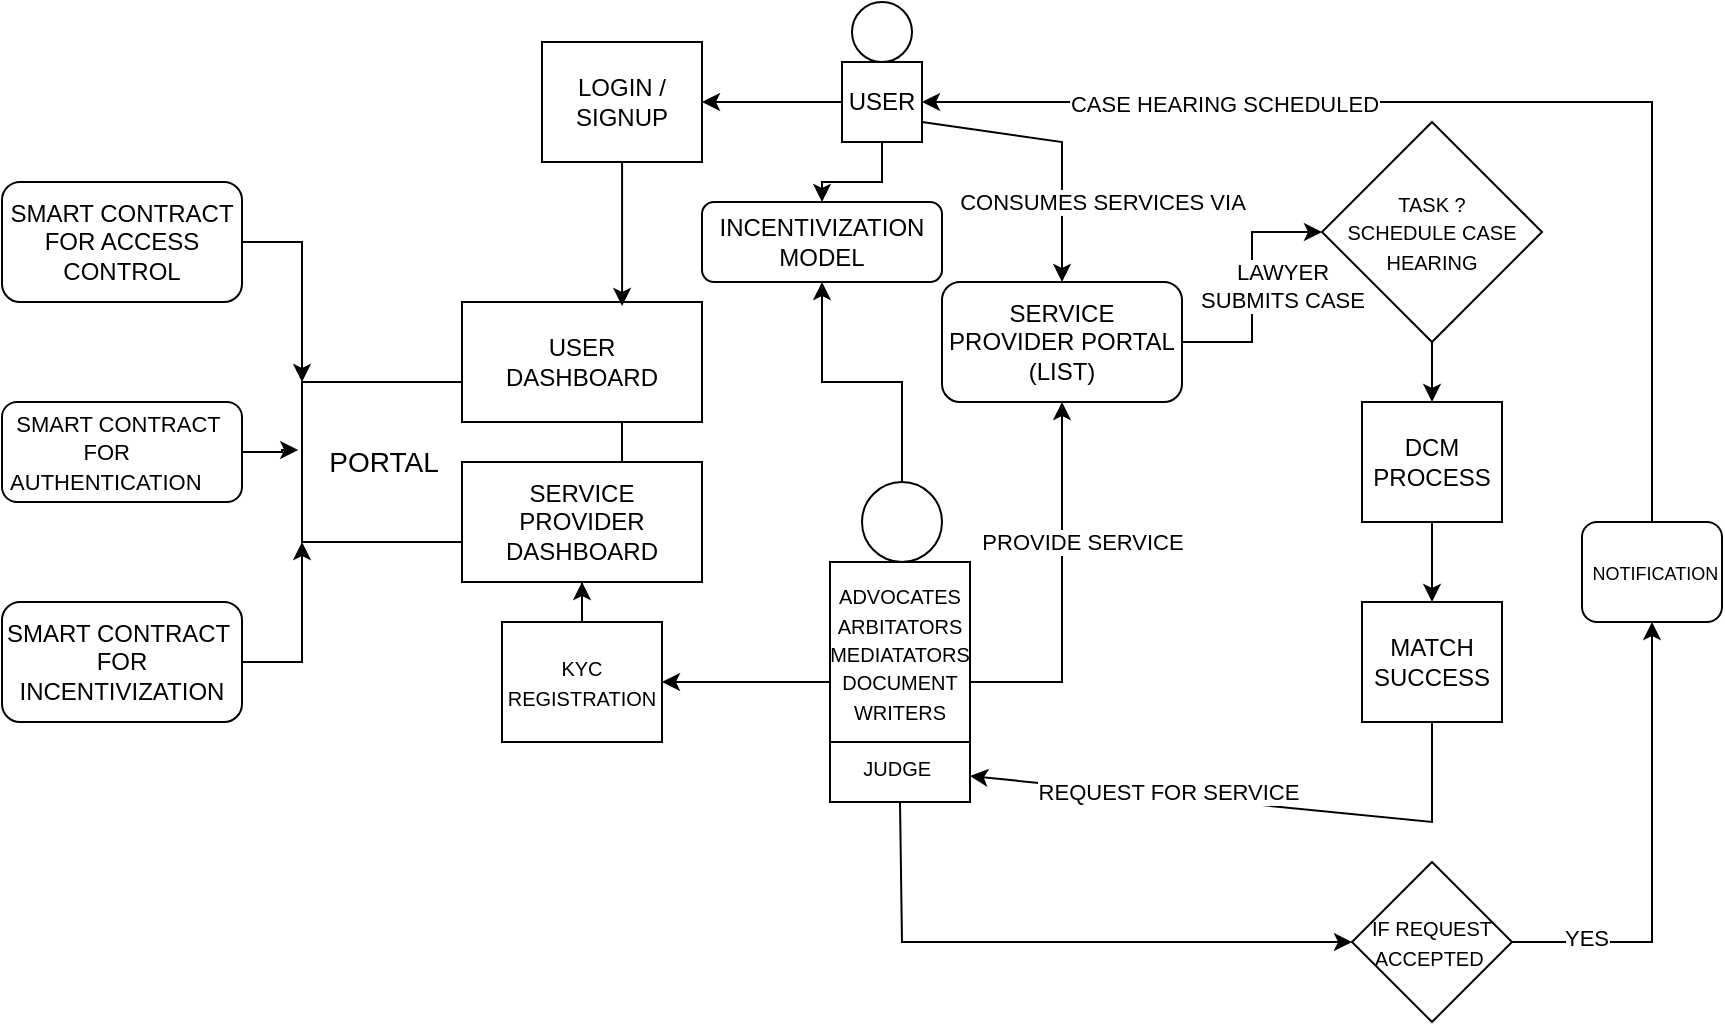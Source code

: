 <mxfile version="21.7.4" type="github">
  <diagram name="Page-1" id="g-eU_zQpK4Jmi0CYvKia">
    <mxGraphModel dx="2122" dy="647" grid="1" gridSize="10" guides="1" tooltips="1" connect="1" arrows="1" fold="1" page="1" pageScale="1" pageWidth="827" pageHeight="1169" math="0" shadow="0">
      <root>
        <mxCell id="0" />
        <mxCell id="1" parent="0" />
        <mxCell id="zGSTSEzs4RvEDAc3bm8E-2" value="&lt;div style=&quot;&quot;&gt;&lt;font style=&quot;font-size: 14px;&quot;&gt;&amp;nbsp; &amp;nbsp;PORTAL&lt;/font&gt;&lt;/div&gt;" style="rounded=0;whiteSpace=wrap;html=1;align=left;" vertex="1" parent="1">
          <mxGeometry x="80" y="200" width="160" height="80" as="geometry" />
        </mxCell>
        <mxCell id="zGSTSEzs4RvEDAc3bm8E-3" value="SERVICE PROVIDER DASHBOARD" style="rounded=0;whiteSpace=wrap;html=1;" vertex="1" parent="1">
          <mxGeometry x="160" y="240" width="120" height="60" as="geometry" />
        </mxCell>
        <mxCell id="zGSTSEzs4RvEDAc3bm8E-4" value="USER &lt;br&gt;DASHBOARD" style="rounded=0;whiteSpace=wrap;html=1;" vertex="1" parent="1">
          <mxGeometry x="160" y="160" width="120" height="60" as="geometry" />
        </mxCell>
        <mxCell id="zGSTSEzs4RvEDAc3bm8E-24" style="edgeStyle=orthogonalEdgeStyle;rounded=0;orthogonalLoop=1;jettySize=auto;html=1;entryX=0.667;entryY=0.033;entryDx=0;entryDy=0;entryPerimeter=0;" edge="1" parent="1" source="zGSTSEzs4RvEDAc3bm8E-5" target="zGSTSEzs4RvEDAc3bm8E-4">
          <mxGeometry relative="1" as="geometry" />
        </mxCell>
        <mxCell id="zGSTSEzs4RvEDAc3bm8E-5" value="LOGIN / SIGNUP" style="rounded=0;whiteSpace=wrap;html=1;" vertex="1" parent="1">
          <mxGeometry x="200" y="30" width="80" height="60" as="geometry" />
        </mxCell>
        <mxCell id="zGSTSEzs4RvEDAc3bm8E-53" value="" style="edgeStyle=orthogonalEdgeStyle;rounded=0;orthogonalLoop=1;jettySize=auto;html=1;" edge="1" parent="1" source="zGSTSEzs4RvEDAc3bm8E-6" target="zGSTSEzs4RvEDAc3bm8E-3">
          <mxGeometry relative="1" as="geometry" />
        </mxCell>
        <mxCell id="zGSTSEzs4RvEDAc3bm8E-6" value="&lt;font style=&quot;font-size: 10px;&quot;&gt;KYC REGISTRATION&lt;/font&gt;" style="rounded=0;whiteSpace=wrap;html=1;" vertex="1" parent="1">
          <mxGeometry x="180" y="320" width="80" height="60" as="geometry" />
        </mxCell>
        <mxCell id="zGSTSEzs4RvEDAc3bm8E-52" value="" style="edgeStyle=orthogonalEdgeStyle;rounded=0;orthogonalLoop=1;jettySize=auto;html=1;" edge="1" parent="1" source="zGSTSEzs4RvEDAc3bm8E-7" target="zGSTSEzs4RvEDAc3bm8E-6">
          <mxGeometry relative="1" as="geometry" />
        </mxCell>
        <mxCell id="zGSTSEzs4RvEDAc3bm8E-7" value="&lt;font style=&quot;font-size: 10px;&quot;&gt;ADVOCATES&lt;br&gt;ARBITATORS&lt;br&gt;MEDIATATORS&lt;br&gt;DOCUMENT WRITERS&lt;br&gt;&lt;br&gt;JUDGE&amp;nbsp;&lt;/font&gt;" style="rounded=0;whiteSpace=wrap;html=1;" vertex="1" parent="1">
          <mxGeometry x="344" y="290" width="70" height="120" as="geometry" />
        </mxCell>
        <mxCell id="zGSTSEzs4RvEDAc3bm8E-25" value="" style="edgeStyle=orthogonalEdgeStyle;rounded=0;orthogonalLoop=1;jettySize=auto;html=1;" edge="1" parent="1" source="zGSTSEzs4RvEDAc3bm8E-8" target="zGSTSEzs4RvEDAc3bm8E-5">
          <mxGeometry relative="1" as="geometry" />
        </mxCell>
        <mxCell id="zGSTSEzs4RvEDAc3bm8E-44" value="" style="edgeStyle=orthogonalEdgeStyle;rounded=0;orthogonalLoop=1;jettySize=auto;html=1;" edge="1" parent="1" source="zGSTSEzs4RvEDAc3bm8E-8" target="zGSTSEzs4RvEDAc3bm8E-41">
          <mxGeometry relative="1" as="geometry" />
        </mxCell>
        <mxCell id="zGSTSEzs4RvEDAc3bm8E-8" value="USER" style="rounded=0;whiteSpace=wrap;html=1;" vertex="1" parent="1">
          <mxGeometry x="350" y="40" width="40" height="40" as="geometry" />
        </mxCell>
        <mxCell id="zGSTSEzs4RvEDAc3bm8E-45" value="" style="edgeStyle=orthogonalEdgeStyle;rounded=0;orthogonalLoop=1;jettySize=auto;html=1;entryX=0.5;entryY=1;entryDx=0;entryDy=0;" edge="1" parent="1" source="zGSTSEzs4RvEDAc3bm8E-9" target="zGSTSEzs4RvEDAc3bm8E-41">
          <mxGeometry relative="1" as="geometry" />
        </mxCell>
        <mxCell id="zGSTSEzs4RvEDAc3bm8E-9" value="" style="ellipse;whiteSpace=wrap;html=1;aspect=fixed;" vertex="1" parent="1">
          <mxGeometry x="360" y="250" width="40" height="40" as="geometry" />
        </mxCell>
        <mxCell id="zGSTSEzs4RvEDAc3bm8E-10" value="" style="ellipse;whiteSpace=wrap;html=1;aspect=fixed;" vertex="1" parent="1">
          <mxGeometry x="355" y="10" width="30" height="30" as="geometry" />
        </mxCell>
        <mxCell id="zGSTSEzs4RvEDAc3bm8E-38" value="" style="edgeStyle=orthogonalEdgeStyle;rounded=0;orthogonalLoop=1;jettySize=auto;html=1;entryX=0;entryY=0.5;entryDx=0;entryDy=0;" edge="1" parent="1" source="zGSTSEzs4RvEDAc3bm8E-12" target="zGSTSEzs4RvEDAc3bm8E-13">
          <mxGeometry relative="1" as="geometry" />
        </mxCell>
        <mxCell id="zGSTSEzs4RvEDAc3bm8E-57" value="LAWYER &lt;br&gt;SUBMITS CASE" style="edgeLabel;html=1;align=center;verticalAlign=middle;resizable=0;points=[];" vertex="1" connectable="0" parent="zGSTSEzs4RvEDAc3bm8E-38">
          <mxGeometry x="0.008" y="-1" relative="1" as="geometry">
            <mxPoint x="14" as="offset" />
          </mxGeometry>
        </mxCell>
        <mxCell id="zGSTSEzs4RvEDAc3bm8E-60" value="" style="edgeStyle=orthogonalEdgeStyle;rounded=0;orthogonalLoop=1;jettySize=auto;html=1;exitX=1;exitY=0.5;exitDx=0;exitDy=0;entryX=0.5;entryY=1;entryDx=0;entryDy=0;" edge="1" parent="1" source="zGSTSEzs4RvEDAc3bm8E-7" target="zGSTSEzs4RvEDAc3bm8E-12">
          <mxGeometry relative="1" as="geometry">
            <mxPoint x="510" y="250" as="targetPoint" />
            <Array as="points">
              <mxPoint x="460" y="350" />
            </Array>
          </mxGeometry>
        </mxCell>
        <mxCell id="zGSTSEzs4RvEDAc3bm8E-61" value="PROVIDE SERVICE" style="edgeLabel;html=1;align=center;verticalAlign=middle;resizable=0;points=[];" vertex="1" connectable="0" parent="zGSTSEzs4RvEDAc3bm8E-60">
          <mxGeometry x="0.161" y="-4" relative="1" as="geometry">
            <mxPoint x="6" y="-8" as="offset" />
          </mxGeometry>
        </mxCell>
        <mxCell id="zGSTSEzs4RvEDAc3bm8E-12" value="SERVICE PROVIDER PORTAL (LIST)" style="rounded=1;whiteSpace=wrap;html=1;" vertex="1" parent="1">
          <mxGeometry x="400" y="150" width="120" height="60" as="geometry" />
        </mxCell>
        <mxCell id="zGSTSEzs4RvEDAc3bm8E-39" value="" style="edgeStyle=orthogonalEdgeStyle;rounded=0;orthogonalLoop=1;jettySize=auto;html=1;" edge="1" parent="1" source="zGSTSEzs4RvEDAc3bm8E-13" target="zGSTSEzs4RvEDAc3bm8E-16">
          <mxGeometry relative="1" as="geometry" />
        </mxCell>
        <mxCell id="zGSTSEzs4RvEDAc3bm8E-13" value="&lt;font style=&quot;font-size: 10px;&quot;&gt;TASK ? &lt;br&gt;SCHEDULE CASE HEARING&lt;/font&gt;" style="rhombus;whiteSpace=wrap;html=1;" vertex="1" parent="1">
          <mxGeometry x="590" y="70" width="110" height="110" as="geometry" />
        </mxCell>
        <mxCell id="zGSTSEzs4RvEDAc3bm8E-40" value="" style="edgeStyle=orthogonalEdgeStyle;rounded=0;orthogonalLoop=1;jettySize=auto;html=1;" edge="1" parent="1" source="zGSTSEzs4RvEDAc3bm8E-16" target="zGSTSEzs4RvEDAc3bm8E-17">
          <mxGeometry relative="1" as="geometry" />
        </mxCell>
        <mxCell id="zGSTSEzs4RvEDAc3bm8E-16" value="&lt;span style=&quot;white-space: pre;&quot;&gt;DCM&lt;br/&gt;PROCESS&lt;br&gt;&lt;/span&gt;" style="rounded=0;whiteSpace=wrap;html=1;align=center;" vertex="1" parent="1">
          <mxGeometry x="610" y="210" width="70" height="60" as="geometry" />
        </mxCell>
        <mxCell id="zGSTSEzs4RvEDAc3bm8E-17" value="MATCH SUCCESS" style="rounded=0;whiteSpace=wrap;html=1;" vertex="1" parent="1">
          <mxGeometry x="610" y="310" width="70" height="60" as="geometry" />
        </mxCell>
        <mxCell id="zGSTSEzs4RvEDAc3bm8E-20" value="&lt;font style=&quot;font-size: 10px;&quot;&gt;IF REQUEST ACCEPTED&amp;nbsp;&lt;/font&gt;" style="rhombus;whiteSpace=wrap;html=1;" vertex="1" parent="1">
          <mxGeometry x="605" y="440" width="80" height="80" as="geometry" />
        </mxCell>
        <mxCell id="zGSTSEzs4RvEDAc3bm8E-21" value="&amp;nbsp;&lt;font style=&quot;font-size: 9px;&quot;&gt;NOTIFICATION&lt;/font&gt;" style="rounded=1;whiteSpace=wrap;html=1;" vertex="1" parent="1">
          <mxGeometry x="720" y="270" width="70" height="50" as="geometry" />
        </mxCell>
        <mxCell id="zGSTSEzs4RvEDAc3bm8E-22" value="" style="endArrow=none;html=1;rounded=0;entryX=1;entryY=0.75;entryDx=0;entryDy=0;exitX=0;exitY=0.75;exitDx=0;exitDy=0;" edge="1" parent="1" source="zGSTSEzs4RvEDAc3bm8E-7" target="zGSTSEzs4RvEDAc3bm8E-7">
          <mxGeometry width="50" height="50" relative="1" as="geometry">
            <mxPoint x="370" y="320" as="sourcePoint" />
            <mxPoint x="420" y="270" as="targetPoint" />
          </mxGeometry>
        </mxCell>
        <mxCell id="zGSTSEzs4RvEDAc3bm8E-27" value="" style="endArrow=classic;html=1;rounded=0;entryX=0.5;entryY=0;entryDx=0;entryDy=0;exitX=1;exitY=0.75;exitDx=0;exitDy=0;" edge="1" parent="1" source="zGSTSEzs4RvEDAc3bm8E-8" target="zGSTSEzs4RvEDAc3bm8E-12">
          <mxGeometry width="50" height="50" relative="1" as="geometry">
            <mxPoint x="370" y="320" as="sourcePoint" />
            <mxPoint x="420" y="270" as="targetPoint" />
            <Array as="points">
              <mxPoint x="460" y="80" />
            </Array>
          </mxGeometry>
        </mxCell>
        <mxCell id="zGSTSEzs4RvEDAc3bm8E-58" value="CONSUMES SERVICES VIA" style="edgeLabel;html=1;align=center;verticalAlign=middle;resizable=0;points=[];" vertex="1" connectable="0" parent="zGSTSEzs4RvEDAc3bm8E-27">
          <mxGeometry x="0.446" y="-3" relative="1" as="geometry">
            <mxPoint x="23" y="-1" as="offset" />
          </mxGeometry>
        </mxCell>
        <mxCell id="zGSTSEzs4RvEDAc3bm8E-29" value="" style="endArrow=classic;html=1;rounded=0;entryX=1;entryY=0.5;entryDx=0;entryDy=0;exitX=0.5;exitY=0;exitDx=0;exitDy=0;" edge="1" parent="1" source="zGSTSEzs4RvEDAc3bm8E-21" target="zGSTSEzs4RvEDAc3bm8E-8">
          <mxGeometry width="50" height="50" relative="1" as="geometry">
            <mxPoint x="400" y="320" as="sourcePoint" />
            <mxPoint x="450" y="270" as="targetPoint" />
            <Array as="points">
              <mxPoint x="755" y="60" />
            </Array>
          </mxGeometry>
        </mxCell>
        <mxCell id="zGSTSEzs4RvEDAc3bm8E-62" value="CASE HEARING SCHEDULED" style="edgeLabel;html=1;align=center;verticalAlign=middle;resizable=0;points=[];" vertex="1" connectable="0" parent="zGSTSEzs4RvEDAc3bm8E-29">
          <mxGeometry x="0.475" y="1" relative="1" as="geometry">
            <mxPoint as="offset" />
          </mxGeometry>
        </mxCell>
        <mxCell id="zGSTSEzs4RvEDAc3bm8E-30" value="" style="endArrow=classic;html=1;rounded=0;entryX=1;entryY=0.892;entryDx=0;entryDy=0;exitX=0.5;exitY=1;exitDx=0;exitDy=0;entryPerimeter=0;" edge="1" parent="1" source="zGSTSEzs4RvEDAc3bm8E-17" target="zGSTSEzs4RvEDAc3bm8E-7">
          <mxGeometry width="50" height="50" relative="1" as="geometry">
            <mxPoint x="400" y="320" as="sourcePoint" />
            <mxPoint x="450" y="270" as="targetPoint" />
            <Array as="points">
              <mxPoint x="645" y="420" />
            </Array>
          </mxGeometry>
        </mxCell>
        <mxCell id="zGSTSEzs4RvEDAc3bm8E-55" value="REQUEST FOR SERVICE" style="edgeLabel;html=1;align=center;verticalAlign=middle;resizable=0;points=[];" vertex="1" connectable="0" parent="zGSTSEzs4RvEDAc3bm8E-30">
          <mxGeometry x="0.296" y="-2" relative="1" as="geometry">
            <mxPoint as="offset" />
          </mxGeometry>
        </mxCell>
        <mxCell id="zGSTSEzs4RvEDAc3bm8E-36" value="" style="endArrow=classic;html=1;rounded=0;entryX=0;entryY=0.5;entryDx=0;entryDy=0;exitX=0.5;exitY=1;exitDx=0;exitDy=0;" edge="1" parent="1" source="zGSTSEzs4RvEDAc3bm8E-7" target="zGSTSEzs4RvEDAc3bm8E-20">
          <mxGeometry width="50" height="50" relative="1" as="geometry">
            <mxPoint x="400" y="320" as="sourcePoint" />
            <mxPoint x="450" y="270" as="targetPoint" />
            <Array as="points">
              <mxPoint x="380" y="480" />
            </Array>
          </mxGeometry>
        </mxCell>
        <mxCell id="zGSTSEzs4RvEDAc3bm8E-37" value="" style="endArrow=classic;html=1;rounded=0;entryX=0.5;entryY=1;entryDx=0;entryDy=0;exitX=1;exitY=0.5;exitDx=0;exitDy=0;" edge="1" parent="1" source="zGSTSEzs4RvEDAc3bm8E-20" target="zGSTSEzs4RvEDAc3bm8E-21">
          <mxGeometry width="50" height="50" relative="1" as="geometry">
            <mxPoint x="400" y="320" as="sourcePoint" />
            <mxPoint x="450" y="270" as="targetPoint" />
            <Array as="points">
              <mxPoint x="755" y="480" />
            </Array>
          </mxGeometry>
        </mxCell>
        <mxCell id="zGSTSEzs4RvEDAc3bm8E-56" value="YES" style="edgeLabel;html=1;align=center;verticalAlign=middle;resizable=0;points=[];" vertex="1" connectable="0" parent="zGSTSEzs4RvEDAc3bm8E-37">
          <mxGeometry x="-0.678" y="2" relative="1" as="geometry">
            <mxPoint as="offset" />
          </mxGeometry>
        </mxCell>
        <mxCell id="zGSTSEzs4RvEDAc3bm8E-41" value="INCENTIVIZATION&lt;br&gt;MODEL" style="rounded=1;whiteSpace=wrap;html=1;" vertex="1" parent="1">
          <mxGeometry x="280" y="110" width="120" height="40" as="geometry" />
        </mxCell>
        <mxCell id="zGSTSEzs4RvEDAc3bm8E-66" value="" style="edgeStyle=orthogonalEdgeStyle;rounded=0;orthogonalLoop=1;jettySize=auto;html=1;entryX=0;entryY=1;entryDx=0;entryDy=0;" edge="1" parent="1" source="zGSTSEzs4RvEDAc3bm8E-46" target="zGSTSEzs4RvEDAc3bm8E-2">
          <mxGeometry relative="1" as="geometry">
            <mxPoint x="80" y="340" as="targetPoint" />
          </mxGeometry>
        </mxCell>
        <mxCell id="zGSTSEzs4RvEDAc3bm8E-46" value="SMART CONTRACT&amp;nbsp;&lt;br&gt;FOR INCENTIVIZATION" style="rounded=1;whiteSpace=wrap;html=1;" vertex="1" parent="1">
          <mxGeometry x="-70" y="310" width="120" height="60" as="geometry" />
        </mxCell>
        <mxCell id="zGSTSEzs4RvEDAc3bm8E-64" value="" style="edgeStyle=orthogonalEdgeStyle;rounded=0;orthogonalLoop=1;jettySize=auto;html=1;entryX=-0.012;entryY=0.425;entryDx=0;entryDy=0;entryPerimeter=0;" edge="1" parent="1" source="zGSTSEzs4RvEDAc3bm8E-47" target="zGSTSEzs4RvEDAc3bm8E-2">
          <mxGeometry relative="1" as="geometry" />
        </mxCell>
        <mxCell id="zGSTSEzs4RvEDAc3bm8E-47" value="&lt;p style=&quot;text-align: start;&quot;&gt;&lt;font style=&quot;font-size: 11px;&quot;&gt;&lt;br&gt;&lt;/font&gt;&lt;/p&gt;&lt;p style=&quot;text-align: start;&quot;&gt;&lt;font style=&quot;font-size: 11px;&quot;&gt;&amp;nbsp; SMART CONTRACT &amp;nbsp; &amp;nbsp; &amp;nbsp; &amp;nbsp; &amp;nbsp; &amp;nbsp; &amp;nbsp; &amp;nbsp;FOR &amp;nbsp; &amp;nbsp;AUTHENTICATION&lt;/font&gt;&lt;/p&gt;&lt;p style=&quot;text-align: start;&quot;&gt;&lt;br&gt;&lt;/p&gt;" style="rounded=1;whiteSpace=wrap;html=1;" vertex="1" parent="1">
          <mxGeometry x="-70" y="210" width="120" height="50" as="geometry" />
        </mxCell>
        <mxCell id="zGSTSEzs4RvEDAc3bm8E-63" value="" style="edgeStyle=orthogonalEdgeStyle;rounded=0;orthogonalLoop=1;jettySize=auto;html=1;entryX=0;entryY=0;entryDx=0;entryDy=0;" edge="1" parent="1" source="zGSTSEzs4RvEDAc3bm8E-48" target="zGSTSEzs4RvEDAc3bm8E-2">
          <mxGeometry relative="1" as="geometry" />
        </mxCell>
        <mxCell id="zGSTSEzs4RvEDAc3bm8E-48" value="SMART CONTRACT FOR ACCESS CONTROL" style="rounded=1;whiteSpace=wrap;html=1;" vertex="1" parent="1">
          <mxGeometry x="-70" y="100" width="120" height="60" as="geometry" />
        </mxCell>
        <mxCell id="zGSTSEzs4RvEDAc3bm8E-50" style="edgeStyle=orthogonalEdgeStyle;rounded=0;orthogonalLoop=1;jettySize=auto;html=1;exitX=0.5;exitY=1;exitDx=0;exitDy=0;" edge="1" parent="1" source="zGSTSEzs4RvEDAc3bm8E-6" target="zGSTSEzs4RvEDAc3bm8E-6">
          <mxGeometry relative="1" as="geometry" />
        </mxCell>
      </root>
    </mxGraphModel>
  </diagram>
</mxfile>
